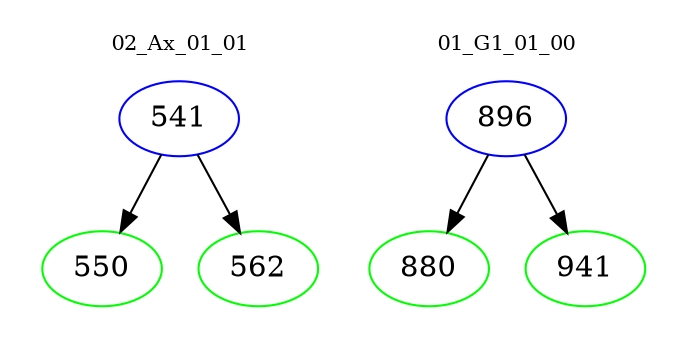 digraph{
subgraph cluster_0 {
color = white
label = "02_Ax_01_01";
fontsize=10;
T0_541 [label="541", color="blue"]
T0_541 -> T0_550 [color="black"]
T0_550 [label="550", color="green"]
T0_541 -> T0_562 [color="black"]
T0_562 [label="562", color="green"]
}
subgraph cluster_1 {
color = white
label = "01_G1_01_00";
fontsize=10;
T1_896 [label="896", color="blue"]
T1_896 -> T1_880 [color="black"]
T1_880 [label="880", color="green"]
T1_896 -> T1_941 [color="black"]
T1_941 [label="941", color="green"]
}
}
